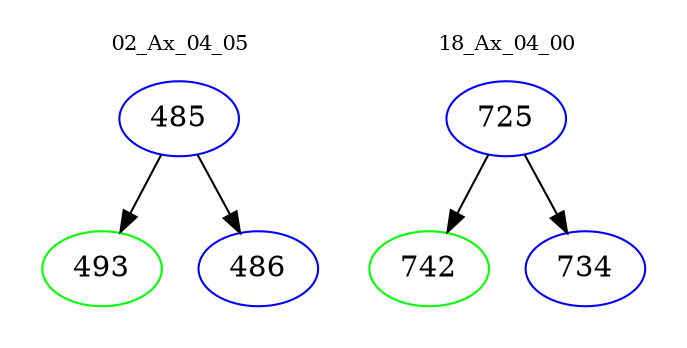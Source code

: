digraph{
subgraph cluster_0 {
color = white
label = "02_Ax_04_05";
fontsize=10;
T0_485 [label="485", color="blue"]
T0_485 -> T0_493 [color="black"]
T0_493 [label="493", color="green"]
T0_485 -> T0_486 [color="black"]
T0_486 [label="486", color="blue"]
}
subgraph cluster_1 {
color = white
label = "18_Ax_04_00";
fontsize=10;
T1_725 [label="725", color="blue"]
T1_725 -> T1_742 [color="black"]
T1_742 [label="742", color="green"]
T1_725 -> T1_734 [color="black"]
T1_734 [label="734", color="blue"]
}
}
